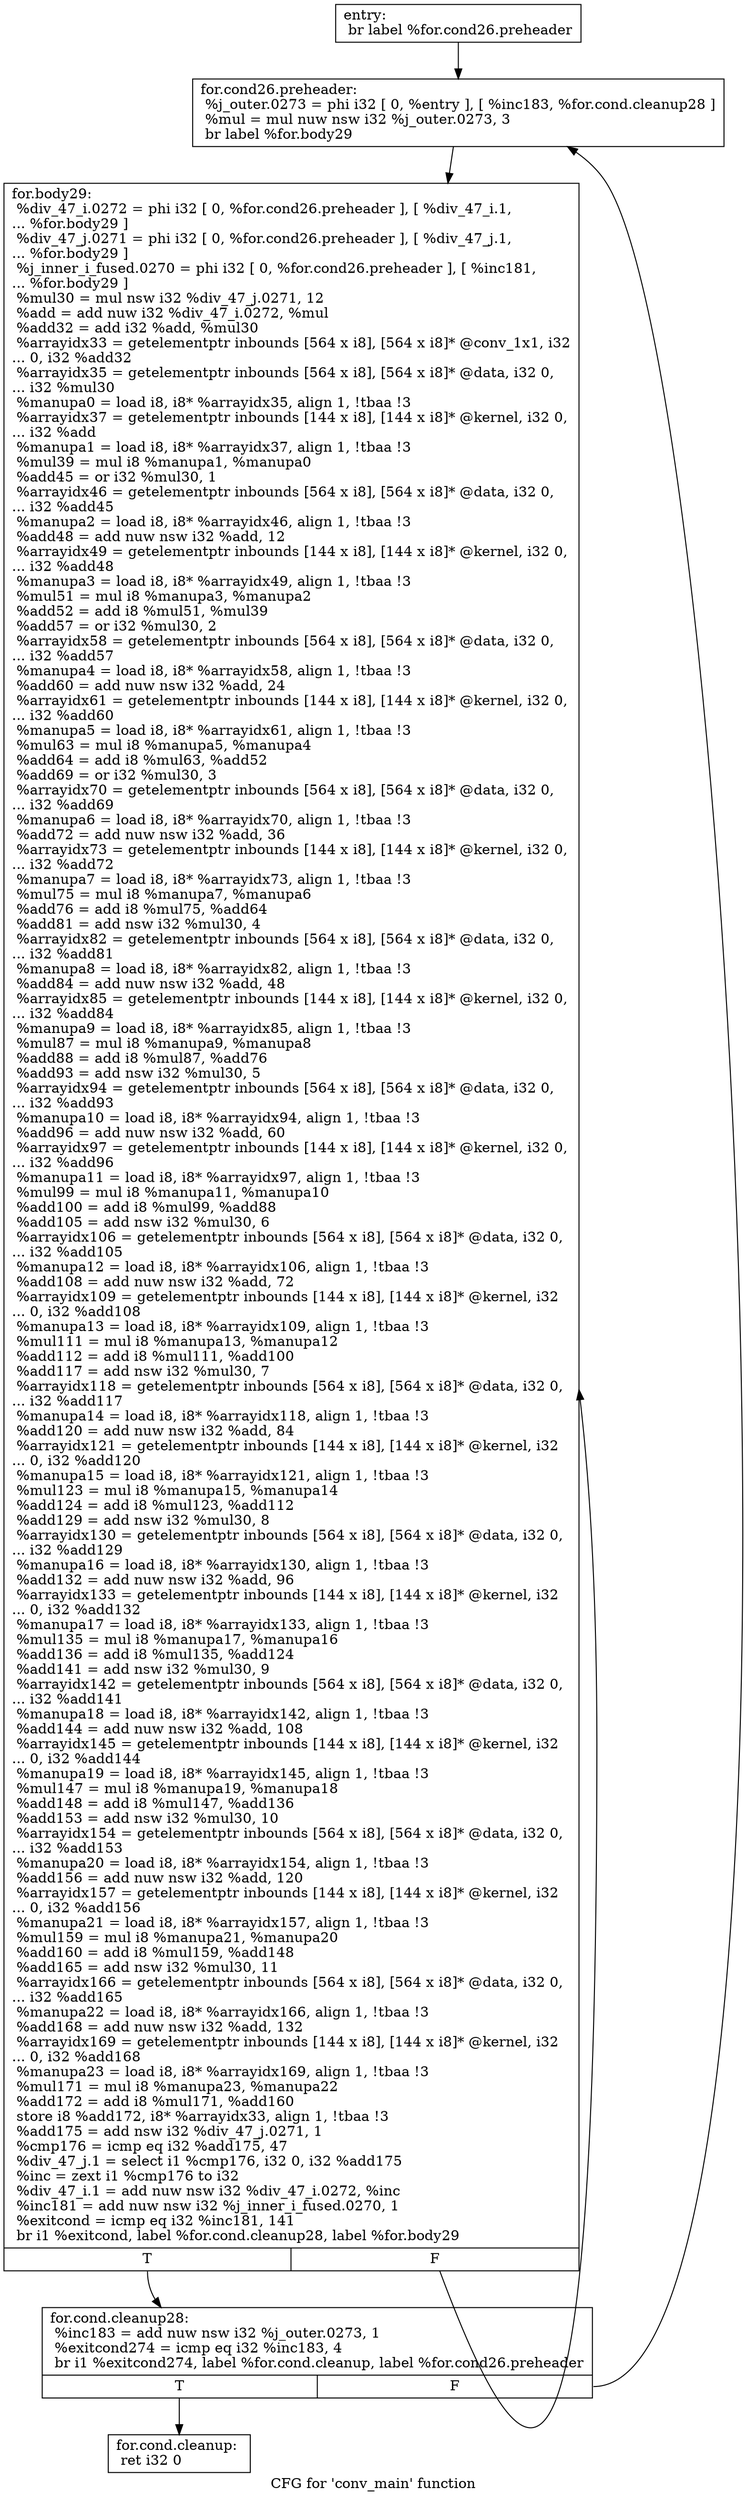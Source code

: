 digraph "CFG for 'conv_main' function" {
	label="CFG for 'conv_main' function";

	Node0x55c7554a3670 [shape=record,label="{entry:\l  br label %for.cond26.preheader\l}"];
	Node0x55c7554a3670 -> Node0x55c7554a3ba0;
	Node0x55c7554a3ba0 [shape=record,label="{for.cond26.preheader:                             \l  %j_outer.0273 = phi i32 [ 0, %entry ], [ %inc183, %for.cond.cleanup28 ]\l  %mul = mul nuw nsw i32 %j_outer.0273, 3\l  br label %for.body29\l}"];
	Node0x55c7554a3ba0 -> Node0x55c7554a3f30;
	Node0x55c7554a4070 [shape=record,label="{for.cond.cleanup:                                 \l  ret i32 0\l}"];
	Node0x55c7554a3d00 [shape=record,label="{for.cond.cleanup28:                               \l  %inc183 = add nuw nsw i32 %j_outer.0273, 1\l  %exitcond274 = icmp eq i32 %inc183, 4\l  br i1 %exitcond274, label %for.cond.cleanup, label %for.cond26.preheader\l|{<s0>T|<s1>F}}"];
	Node0x55c7554a3d00:s0 -> Node0x55c7554a4070;
	Node0x55c7554a3d00:s1 -> Node0x55c7554a3ba0;
	Node0x55c7554a3f30 [shape=record,label="{for.body29:                                       \l  %div_47_i.0272 = phi i32 [ 0, %for.cond26.preheader ], [ %div_47_i.1,\l... %for.body29 ]\l  %div_47_j.0271 = phi i32 [ 0, %for.cond26.preheader ], [ %div_47_j.1,\l... %for.body29 ]\l  %j_inner_i_fused.0270 = phi i32 [ 0, %for.cond26.preheader ], [ %inc181,\l... %for.body29 ]\l  %mul30 = mul nsw i32 %div_47_j.0271, 12\l  %add = add nuw i32 %div_47_i.0272, %mul\l  %add32 = add i32 %add, %mul30\l  %arrayidx33 = getelementptr inbounds [564 x i8], [564 x i8]* @conv_1x1, i32\l... 0, i32 %add32\l  %arrayidx35 = getelementptr inbounds [564 x i8], [564 x i8]* @data, i32 0,\l... i32 %mul30\l  %manupa0 = load i8, i8* %arrayidx35, align 1, !tbaa !3\l  %arrayidx37 = getelementptr inbounds [144 x i8], [144 x i8]* @kernel, i32 0,\l... i32 %add\l  %manupa1 = load i8, i8* %arrayidx37, align 1, !tbaa !3\l  %mul39 = mul i8 %manupa1, %manupa0\l  %add45 = or i32 %mul30, 1\l  %arrayidx46 = getelementptr inbounds [564 x i8], [564 x i8]* @data, i32 0,\l... i32 %add45\l  %manupa2 = load i8, i8* %arrayidx46, align 1, !tbaa !3\l  %add48 = add nuw nsw i32 %add, 12\l  %arrayidx49 = getelementptr inbounds [144 x i8], [144 x i8]* @kernel, i32 0,\l... i32 %add48\l  %manupa3 = load i8, i8* %arrayidx49, align 1, !tbaa !3\l  %mul51 = mul i8 %manupa3, %manupa2\l  %add52 = add i8 %mul51, %mul39\l  %add57 = or i32 %mul30, 2\l  %arrayidx58 = getelementptr inbounds [564 x i8], [564 x i8]* @data, i32 0,\l... i32 %add57\l  %manupa4 = load i8, i8* %arrayidx58, align 1, !tbaa !3\l  %add60 = add nuw nsw i32 %add, 24\l  %arrayidx61 = getelementptr inbounds [144 x i8], [144 x i8]* @kernel, i32 0,\l... i32 %add60\l  %manupa5 = load i8, i8* %arrayidx61, align 1, !tbaa !3\l  %mul63 = mul i8 %manupa5, %manupa4\l  %add64 = add i8 %mul63, %add52\l  %add69 = or i32 %mul30, 3\l  %arrayidx70 = getelementptr inbounds [564 x i8], [564 x i8]* @data, i32 0,\l... i32 %add69\l  %manupa6 = load i8, i8* %arrayidx70, align 1, !tbaa !3\l  %add72 = add nuw nsw i32 %add, 36\l  %arrayidx73 = getelementptr inbounds [144 x i8], [144 x i8]* @kernel, i32 0,\l... i32 %add72\l  %manupa7 = load i8, i8* %arrayidx73, align 1, !tbaa !3\l  %mul75 = mul i8 %manupa7, %manupa6\l  %add76 = add i8 %mul75, %add64\l  %add81 = add nsw i32 %mul30, 4\l  %arrayidx82 = getelementptr inbounds [564 x i8], [564 x i8]* @data, i32 0,\l... i32 %add81\l  %manupa8 = load i8, i8* %arrayidx82, align 1, !tbaa !3\l  %add84 = add nuw nsw i32 %add, 48\l  %arrayidx85 = getelementptr inbounds [144 x i8], [144 x i8]* @kernel, i32 0,\l... i32 %add84\l  %manupa9 = load i8, i8* %arrayidx85, align 1, !tbaa !3\l  %mul87 = mul i8 %manupa9, %manupa8\l  %add88 = add i8 %mul87, %add76\l  %add93 = add nsw i32 %mul30, 5\l  %arrayidx94 = getelementptr inbounds [564 x i8], [564 x i8]* @data, i32 0,\l... i32 %add93\l  %manupa10 = load i8, i8* %arrayidx94, align 1, !tbaa !3\l  %add96 = add nuw nsw i32 %add, 60\l  %arrayidx97 = getelementptr inbounds [144 x i8], [144 x i8]* @kernel, i32 0,\l... i32 %add96\l  %manupa11 = load i8, i8* %arrayidx97, align 1, !tbaa !3\l  %mul99 = mul i8 %manupa11, %manupa10\l  %add100 = add i8 %mul99, %add88\l  %add105 = add nsw i32 %mul30, 6\l  %arrayidx106 = getelementptr inbounds [564 x i8], [564 x i8]* @data, i32 0,\l... i32 %add105\l  %manupa12 = load i8, i8* %arrayidx106, align 1, !tbaa !3\l  %add108 = add nuw nsw i32 %add, 72\l  %arrayidx109 = getelementptr inbounds [144 x i8], [144 x i8]* @kernel, i32\l... 0, i32 %add108\l  %manupa13 = load i8, i8* %arrayidx109, align 1, !tbaa !3\l  %mul111 = mul i8 %manupa13, %manupa12\l  %add112 = add i8 %mul111, %add100\l  %add117 = add nsw i32 %mul30, 7\l  %arrayidx118 = getelementptr inbounds [564 x i8], [564 x i8]* @data, i32 0,\l... i32 %add117\l  %manupa14 = load i8, i8* %arrayidx118, align 1, !tbaa !3\l  %add120 = add nuw nsw i32 %add, 84\l  %arrayidx121 = getelementptr inbounds [144 x i8], [144 x i8]* @kernel, i32\l... 0, i32 %add120\l  %manupa15 = load i8, i8* %arrayidx121, align 1, !tbaa !3\l  %mul123 = mul i8 %manupa15, %manupa14\l  %add124 = add i8 %mul123, %add112\l  %add129 = add nsw i32 %mul30, 8\l  %arrayidx130 = getelementptr inbounds [564 x i8], [564 x i8]* @data, i32 0,\l... i32 %add129\l  %manupa16 = load i8, i8* %arrayidx130, align 1, !tbaa !3\l  %add132 = add nuw nsw i32 %add, 96\l  %arrayidx133 = getelementptr inbounds [144 x i8], [144 x i8]* @kernel, i32\l... 0, i32 %add132\l  %manupa17 = load i8, i8* %arrayidx133, align 1, !tbaa !3\l  %mul135 = mul i8 %manupa17, %manupa16\l  %add136 = add i8 %mul135, %add124\l  %add141 = add nsw i32 %mul30, 9\l  %arrayidx142 = getelementptr inbounds [564 x i8], [564 x i8]* @data, i32 0,\l... i32 %add141\l  %manupa18 = load i8, i8* %arrayidx142, align 1, !tbaa !3\l  %add144 = add nuw nsw i32 %add, 108\l  %arrayidx145 = getelementptr inbounds [144 x i8], [144 x i8]* @kernel, i32\l... 0, i32 %add144\l  %manupa19 = load i8, i8* %arrayidx145, align 1, !tbaa !3\l  %mul147 = mul i8 %manupa19, %manupa18\l  %add148 = add i8 %mul147, %add136\l  %add153 = add nsw i32 %mul30, 10\l  %arrayidx154 = getelementptr inbounds [564 x i8], [564 x i8]* @data, i32 0,\l... i32 %add153\l  %manupa20 = load i8, i8* %arrayidx154, align 1, !tbaa !3\l  %add156 = add nuw nsw i32 %add, 120\l  %arrayidx157 = getelementptr inbounds [144 x i8], [144 x i8]* @kernel, i32\l... 0, i32 %add156\l  %manupa21 = load i8, i8* %arrayidx157, align 1, !tbaa !3\l  %mul159 = mul i8 %manupa21, %manupa20\l  %add160 = add i8 %mul159, %add148\l  %add165 = add nsw i32 %mul30, 11\l  %arrayidx166 = getelementptr inbounds [564 x i8], [564 x i8]* @data, i32 0,\l... i32 %add165\l  %manupa22 = load i8, i8* %arrayidx166, align 1, !tbaa !3\l  %add168 = add nuw nsw i32 %add, 132\l  %arrayidx169 = getelementptr inbounds [144 x i8], [144 x i8]* @kernel, i32\l... 0, i32 %add168\l  %manupa23 = load i8, i8* %arrayidx169, align 1, !tbaa !3\l  %mul171 = mul i8 %manupa23, %manupa22\l  %add172 = add i8 %mul171, %add160\l  store i8 %add172, i8* %arrayidx33, align 1, !tbaa !3\l  %add175 = add nsw i32 %div_47_j.0271, 1\l  %cmp176 = icmp eq i32 %add175, 47\l  %div_47_j.1 = select i1 %cmp176, i32 0, i32 %add175\l  %inc = zext i1 %cmp176 to i32\l  %div_47_i.1 = add nuw nsw i32 %div_47_i.0272, %inc\l  %inc181 = add nuw nsw i32 %j_inner_i_fused.0270, 1\l  %exitcond = icmp eq i32 %inc181, 141\l  br i1 %exitcond, label %for.cond.cleanup28, label %for.body29\l|{<s0>T|<s1>F}}"];
	Node0x55c7554a3f30:s0 -> Node0x55c7554a3d00;
	Node0x55c7554a3f30:s1 -> Node0x55c7554a3f30;
}
